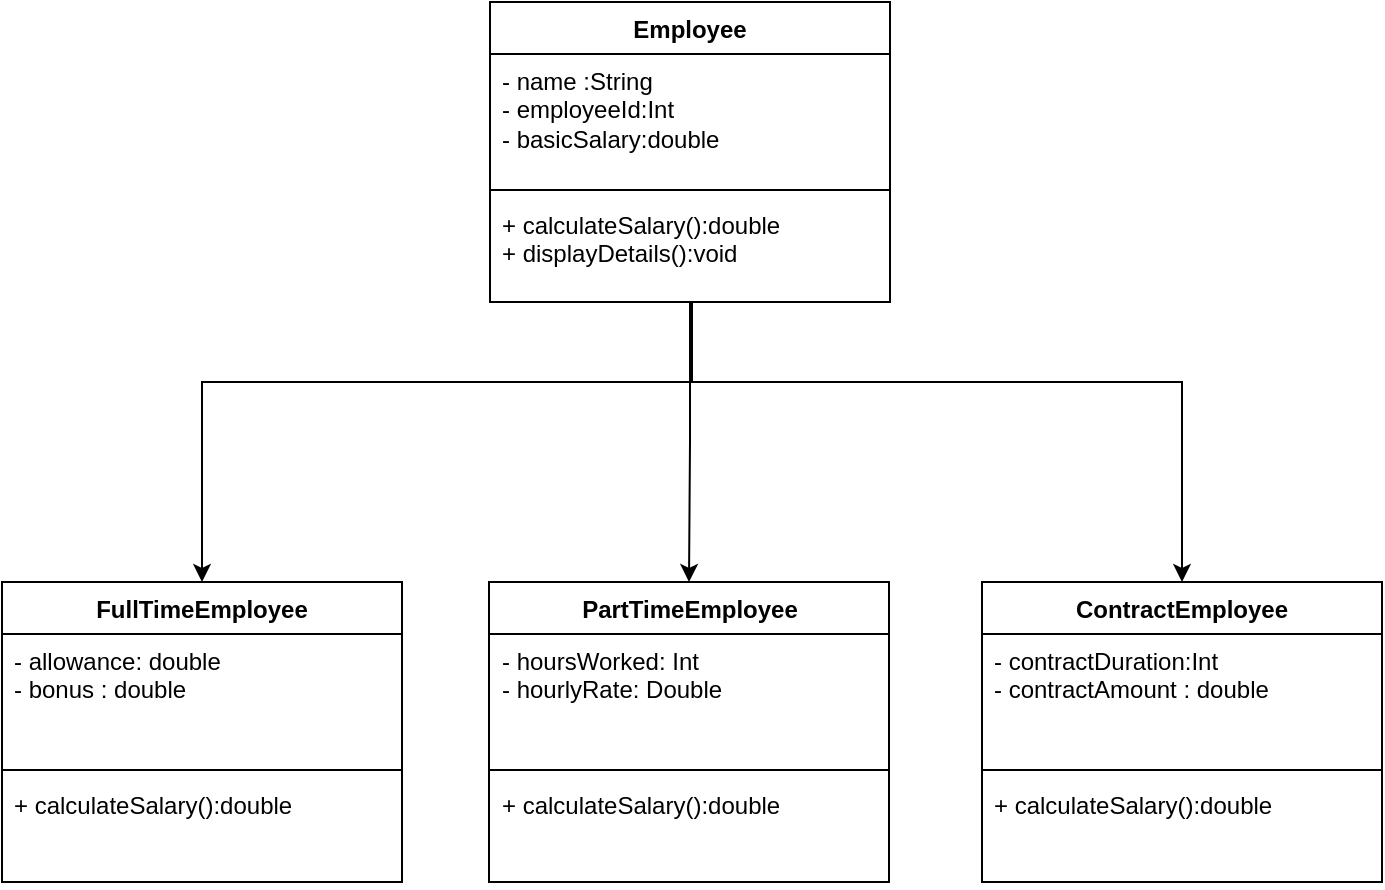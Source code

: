 <mxfile version="24.7.7">
  <diagram name="Page-1" id="c3gZuwUYIVKC2eqLYpkI">
    <mxGraphModel dx="838" dy="558" grid="1" gridSize="10" guides="1" tooltips="1" connect="1" arrows="1" fold="1" page="1" pageScale="1" pageWidth="827" pageHeight="1169" math="0" shadow="0">
      <root>
        <mxCell id="0" />
        <mxCell id="1" parent="0" />
        <mxCell id="zsK4yrLmXXSTkWO44NJp-30" style="edgeStyle=orthogonalEdgeStyle;rounded=0;orthogonalLoop=1;jettySize=auto;html=1;entryX=0.5;entryY=0;entryDx=0;entryDy=0;" edge="1" parent="1" source="zsK4yrLmXXSTkWO44NJp-9" target="zsK4yrLmXXSTkWO44NJp-22">
          <mxGeometry relative="1" as="geometry">
            <mxPoint x="414" y="300" as="targetPoint" />
            <Array as="points">
              <mxPoint x="414" y="330" />
              <mxPoint x="414" y="330" />
            </Array>
          </mxGeometry>
        </mxCell>
        <mxCell id="zsK4yrLmXXSTkWO44NJp-31" style="edgeStyle=orthogonalEdgeStyle;rounded=0;orthogonalLoop=1;jettySize=auto;html=1;entryX=0.5;entryY=0;entryDx=0;entryDy=0;" edge="1" parent="1" source="zsK4yrLmXXSTkWO44NJp-9" target="zsK4yrLmXXSTkWO44NJp-18">
          <mxGeometry relative="1" as="geometry">
            <Array as="points">
              <mxPoint x="414" y="300" />
              <mxPoint x="170" y="300" />
            </Array>
          </mxGeometry>
        </mxCell>
        <mxCell id="zsK4yrLmXXSTkWO44NJp-9" value="Employee" style="swimlane;fontStyle=1;align=center;verticalAlign=top;childLayout=stackLayout;horizontal=1;startSize=26;horizontalStack=0;resizeParent=1;resizeParentMax=0;resizeLast=0;collapsible=1;marginBottom=0;whiteSpace=wrap;html=1;" vertex="1" parent="1">
          <mxGeometry x="314" y="110" width="200" height="150" as="geometry" />
        </mxCell>
        <mxCell id="zsK4yrLmXXSTkWO44NJp-10" value="- name :String&lt;div&gt;- employeeId:Int&lt;/div&gt;&lt;div&gt;- basicSalary:double&lt;/div&gt;" style="text;strokeColor=none;fillColor=none;align=left;verticalAlign=top;spacingLeft=4;spacingRight=4;overflow=hidden;rotatable=0;points=[[0,0.5],[1,0.5]];portConstraint=eastwest;whiteSpace=wrap;html=1;" vertex="1" parent="zsK4yrLmXXSTkWO44NJp-9">
          <mxGeometry y="26" width="200" height="64" as="geometry" />
        </mxCell>
        <mxCell id="zsK4yrLmXXSTkWO44NJp-11" value="" style="line;strokeWidth=1;fillColor=none;align=left;verticalAlign=middle;spacingTop=-1;spacingLeft=3;spacingRight=3;rotatable=0;labelPosition=right;points=[];portConstraint=eastwest;strokeColor=inherit;" vertex="1" parent="zsK4yrLmXXSTkWO44NJp-9">
          <mxGeometry y="90" width="200" height="8" as="geometry" />
        </mxCell>
        <mxCell id="zsK4yrLmXXSTkWO44NJp-12" value="&lt;div&gt;+ calculateSalary():double&lt;/div&gt;&lt;div&gt;+ displayDetails():void&lt;/div&gt;" style="text;strokeColor=none;fillColor=none;align=left;verticalAlign=top;spacingLeft=4;spacingRight=4;overflow=hidden;rotatable=0;points=[[0,0.5],[1,0.5]];portConstraint=eastwest;whiteSpace=wrap;html=1;" vertex="1" parent="zsK4yrLmXXSTkWO44NJp-9">
          <mxGeometry y="98" width="200" height="52" as="geometry" />
        </mxCell>
        <mxCell id="zsK4yrLmXXSTkWO44NJp-18" value="FullTimeEmployee" style="swimlane;fontStyle=1;align=center;verticalAlign=top;childLayout=stackLayout;horizontal=1;startSize=26;horizontalStack=0;resizeParent=1;resizeParentMax=0;resizeLast=0;collapsible=1;marginBottom=0;whiteSpace=wrap;html=1;" vertex="1" parent="1">
          <mxGeometry x="70" y="400" width="200" height="150" as="geometry" />
        </mxCell>
        <mxCell id="zsK4yrLmXXSTkWO44NJp-19" value="- allowance: double&lt;div&gt;- bonus : double&lt;/div&gt;" style="text;strokeColor=none;fillColor=none;align=left;verticalAlign=top;spacingLeft=4;spacingRight=4;overflow=hidden;rotatable=0;points=[[0,0.5],[1,0.5]];portConstraint=eastwest;whiteSpace=wrap;html=1;" vertex="1" parent="zsK4yrLmXXSTkWO44NJp-18">
          <mxGeometry y="26" width="200" height="64" as="geometry" />
        </mxCell>
        <mxCell id="zsK4yrLmXXSTkWO44NJp-20" value="" style="line;strokeWidth=1;fillColor=none;align=left;verticalAlign=middle;spacingTop=-1;spacingLeft=3;spacingRight=3;rotatable=0;labelPosition=right;points=[];portConstraint=eastwest;strokeColor=inherit;" vertex="1" parent="zsK4yrLmXXSTkWO44NJp-18">
          <mxGeometry y="90" width="200" height="8" as="geometry" />
        </mxCell>
        <mxCell id="zsK4yrLmXXSTkWO44NJp-21" value="&lt;div&gt;+ calculateSalary():double&lt;/div&gt;" style="text;strokeColor=none;fillColor=none;align=left;verticalAlign=top;spacingLeft=4;spacingRight=4;overflow=hidden;rotatable=0;points=[[0,0.5],[1,0.5]];portConstraint=eastwest;whiteSpace=wrap;html=1;" vertex="1" parent="zsK4yrLmXXSTkWO44NJp-18">
          <mxGeometry y="98" width="200" height="52" as="geometry" />
        </mxCell>
        <mxCell id="zsK4yrLmXXSTkWO44NJp-22" value="PartTimeEmployee" style="swimlane;fontStyle=1;align=center;verticalAlign=top;childLayout=stackLayout;horizontal=1;startSize=26;horizontalStack=0;resizeParent=1;resizeParentMax=0;resizeLast=0;collapsible=1;marginBottom=0;whiteSpace=wrap;html=1;" vertex="1" parent="1">
          <mxGeometry x="313.5" y="400" width="200" height="150" as="geometry" />
        </mxCell>
        <mxCell id="zsK4yrLmXXSTkWO44NJp-23" value="- hoursWorked: Int&lt;div&gt;- hourlyRate: Double&lt;/div&gt;" style="text;strokeColor=none;fillColor=none;align=left;verticalAlign=top;spacingLeft=4;spacingRight=4;overflow=hidden;rotatable=0;points=[[0,0.5],[1,0.5]];portConstraint=eastwest;whiteSpace=wrap;html=1;" vertex="1" parent="zsK4yrLmXXSTkWO44NJp-22">
          <mxGeometry y="26" width="200" height="64" as="geometry" />
        </mxCell>
        <mxCell id="zsK4yrLmXXSTkWO44NJp-24" value="" style="line;strokeWidth=1;fillColor=none;align=left;verticalAlign=middle;spacingTop=-1;spacingLeft=3;spacingRight=3;rotatable=0;labelPosition=right;points=[];portConstraint=eastwest;strokeColor=inherit;" vertex="1" parent="zsK4yrLmXXSTkWO44NJp-22">
          <mxGeometry y="90" width="200" height="8" as="geometry" />
        </mxCell>
        <mxCell id="zsK4yrLmXXSTkWO44NJp-25" value="&lt;div&gt;+ calculateSalary():double&lt;/div&gt;&lt;div&gt;&lt;br&gt;&lt;/div&gt;" style="text;strokeColor=none;fillColor=none;align=left;verticalAlign=top;spacingLeft=4;spacingRight=4;overflow=hidden;rotatable=0;points=[[0,0.5],[1,0.5]];portConstraint=eastwest;whiteSpace=wrap;html=1;" vertex="1" parent="zsK4yrLmXXSTkWO44NJp-22">
          <mxGeometry y="98" width="200" height="52" as="geometry" />
        </mxCell>
        <mxCell id="zsK4yrLmXXSTkWO44NJp-26" value="ContractEmployee" style="swimlane;fontStyle=1;align=center;verticalAlign=top;childLayout=stackLayout;horizontal=1;startSize=26;horizontalStack=0;resizeParent=1;resizeParentMax=0;resizeLast=0;collapsible=1;marginBottom=0;whiteSpace=wrap;html=1;" vertex="1" parent="1">
          <mxGeometry x="560" y="400" width="200" height="150" as="geometry" />
        </mxCell>
        <mxCell id="zsK4yrLmXXSTkWO44NJp-27" value="- contractDuration:Int&lt;div&gt;- contractAmount : double&lt;/div&gt;" style="text;strokeColor=none;fillColor=none;align=left;verticalAlign=top;spacingLeft=4;spacingRight=4;overflow=hidden;rotatable=0;points=[[0,0.5],[1,0.5]];portConstraint=eastwest;whiteSpace=wrap;html=1;" vertex="1" parent="zsK4yrLmXXSTkWO44NJp-26">
          <mxGeometry y="26" width="200" height="64" as="geometry" />
        </mxCell>
        <mxCell id="zsK4yrLmXXSTkWO44NJp-28" value="" style="line;strokeWidth=1;fillColor=none;align=left;verticalAlign=middle;spacingTop=-1;spacingLeft=3;spacingRight=3;rotatable=0;labelPosition=right;points=[];portConstraint=eastwest;strokeColor=inherit;" vertex="1" parent="zsK4yrLmXXSTkWO44NJp-26">
          <mxGeometry y="90" width="200" height="8" as="geometry" />
        </mxCell>
        <mxCell id="zsK4yrLmXXSTkWO44NJp-29" value="&lt;div&gt;+ calculateSalary():double&lt;/div&gt;" style="text;strokeColor=none;fillColor=none;align=left;verticalAlign=top;spacingLeft=4;spacingRight=4;overflow=hidden;rotatable=0;points=[[0,0.5],[1,0.5]];portConstraint=eastwest;whiteSpace=wrap;html=1;" vertex="1" parent="zsK4yrLmXXSTkWO44NJp-26">
          <mxGeometry y="98" width="200" height="52" as="geometry" />
        </mxCell>
        <mxCell id="zsK4yrLmXXSTkWO44NJp-32" style="edgeStyle=orthogonalEdgeStyle;rounded=0;orthogonalLoop=1;jettySize=auto;html=1;entryX=0.5;entryY=0;entryDx=0;entryDy=0;exitX=0.505;exitY=1;exitDx=0;exitDy=0;exitPerimeter=0;" edge="1" parent="1" source="zsK4yrLmXXSTkWO44NJp-12" target="zsK4yrLmXXSTkWO44NJp-26">
          <mxGeometry relative="1" as="geometry">
            <mxPoint x="724" y="290" as="sourcePoint" />
            <mxPoint x="480" y="430" as="targetPoint" />
            <Array as="points">
              <mxPoint x="415" y="300" />
              <mxPoint x="660" y="300" />
            </Array>
          </mxGeometry>
        </mxCell>
      </root>
    </mxGraphModel>
  </diagram>
</mxfile>
